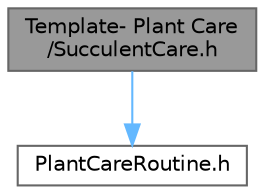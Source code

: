 digraph "Template- Plant Care/SucculentCare.h"
{
 // INTERACTIVE_SVG=YES
 // LATEX_PDF_SIZE
  bgcolor="transparent";
  edge [fontname=Helvetica,fontsize=10,labelfontname=Helvetica,labelfontsize=10];
  node [fontname=Helvetica,fontsize=10,shape=box,height=0.2,width=0.4];
  Node1 [id="Node000001",label="Template- Plant Care\l/SucculentCare.h",height=0.2,width=0.4,color="gray40", fillcolor="grey60", style="filled", fontcolor="black",tooltip="Header file for the SucculentCare class."];
  Node1 -> Node2 [id="edge1_Node000001_Node000002",color="steelblue1",style="solid",tooltip=" "];
  Node2 [id="Node000002",label="PlantCareRoutine.h",height=0.2,width=0.4,color="grey40", fillcolor="white", style="filled",URL="$_plant_care_routine_8h.html",tooltip="Header file for the PlantCareRoutine abstract base class."];
}
